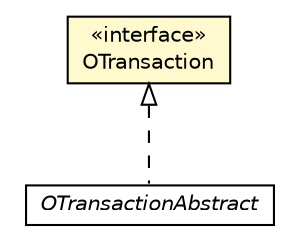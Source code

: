 #!/usr/local/bin/dot
#
# Class diagram 
# Generated by UMLGraph version R5_6-24-gf6e263 (http://www.umlgraph.org/)
#

digraph G {
	edge [fontname="Helvetica",fontsize=10,labelfontname="Helvetica",labelfontsize=10];
	node [fontname="Helvetica",fontsize=10,shape=plaintext];
	nodesep=0.25;
	ranksep=0.5;
	// com.orientechnologies.orient.core.tx.OTransaction
	c4195769 [label=<<table title="com.orientechnologies.orient.core.tx.OTransaction" border="0" cellborder="1" cellspacing="0" cellpadding="2" port="p" bgcolor="lemonChiffon" href="./OTransaction.html">
		<tr><td><table border="0" cellspacing="0" cellpadding="1">
<tr><td align="center" balign="center"> &#171;interface&#187; </td></tr>
<tr><td align="center" balign="center"> OTransaction </td></tr>
		</table></td></tr>
		</table>>, URL="./OTransaction.html", fontname="Helvetica", fontcolor="black", fontsize=10.0];
	// com.orientechnologies.orient.core.tx.OTransactionAbstract
	c4195775 [label=<<table title="com.orientechnologies.orient.core.tx.OTransactionAbstract" border="0" cellborder="1" cellspacing="0" cellpadding="2" port="p" href="./OTransactionAbstract.html">
		<tr><td><table border="0" cellspacing="0" cellpadding="1">
<tr><td align="center" balign="center"><font face="Helvetica-Oblique"> OTransactionAbstract </font></td></tr>
		</table></td></tr>
		</table>>, URL="./OTransactionAbstract.html", fontname="Helvetica", fontcolor="black", fontsize=10.0];
	//com.orientechnologies.orient.core.tx.OTransactionAbstract implements com.orientechnologies.orient.core.tx.OTransaction
	c4195769:p -> c4195775:p [dir=back,arrowtail=empty,style=dashed];
}

